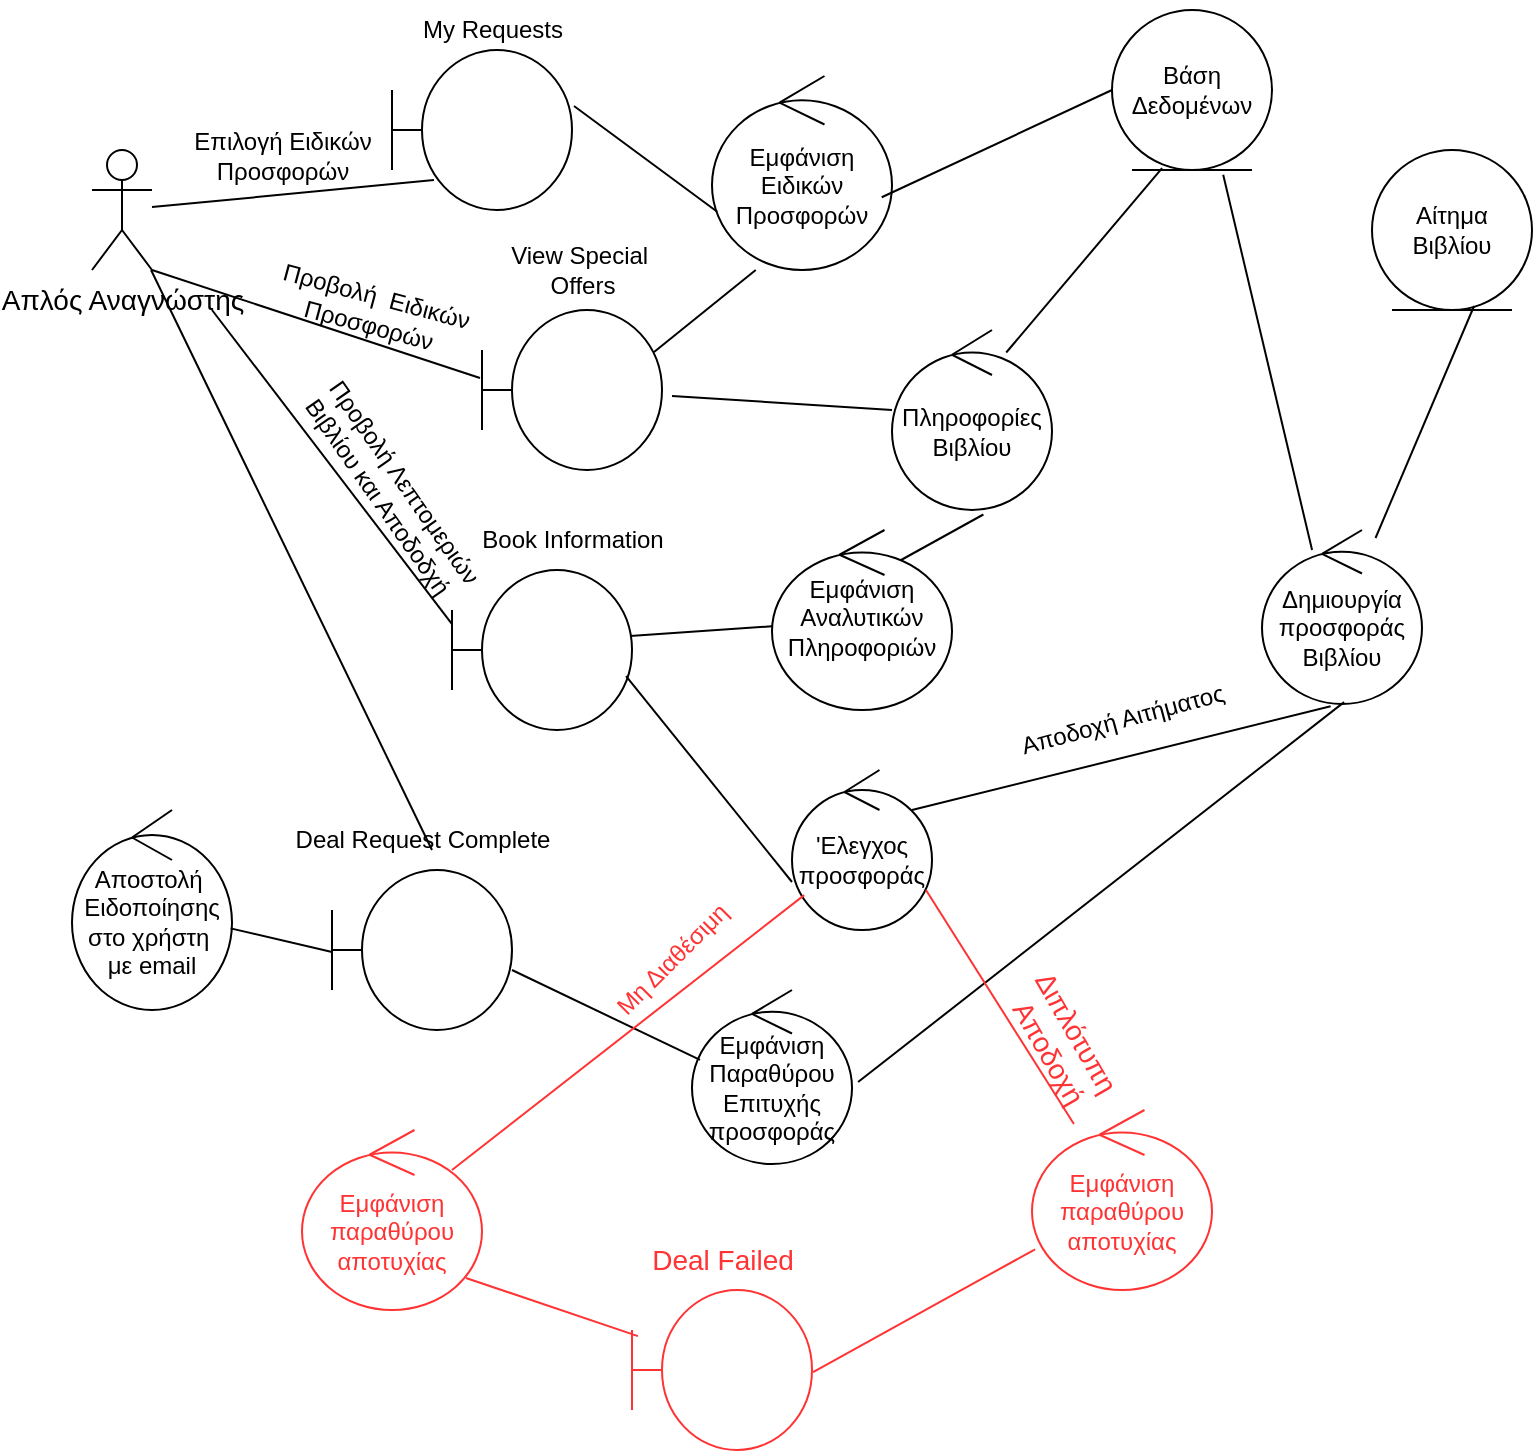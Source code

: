 <mxfile version="27.0.3">
  <diagram name="Σελίδα-1" id="E4Y5oDpLHOIiz2aEl1_i">
    <mxGraphModel dx="1665" dy="897" grid="1" gridSize="10" guides="1" tooltips="1" connect="1" arrows="1" fold="1" page="1" pageScale="1" pageWidth="1169" pageHeight="1654" math="0" shadow="0">
      <root>
        <mxCell id="0" />
        <mxCell id="1" parent="0" />
        <mxCell id="O1QWVQg_iybxzsVrqvjj-1" value="&lt;font style=&quot;font-size: 14px;&quot;&gt;Απλός Αναγνώστης&lt;/font&gt;" style="shape=umlActor;verticalLabelPosition=bottom;verticalAlign=top;html=1;outlineConnect=0;" parent="1" vertex="1">
          <mxGeometry x="60" y="110" width="30" height="60" as="geometry" />
        </mxCell>
        <mxCell id="Z_NDyVNY8VuIGpRHS7Xl-1" value="Εμφάνιση Ειδικών Προσφορών" style="ellipse;shape=umlControl;whiteSpace=wrap;html=1;" parent="1" vertex="1">
          <mxGeometry x="370" y="73" width="90" height="97" as="geometry" />
        </mxCell>
        <mxCell id="Z_NDyVNY8VuIGpRHS7Xl-2" value="Βάση Δεδομένων" style="ellipse;shape=umlEntity;whiteSpace=wrap;html=1;" parent="1" vertex="1">
          <mxGeometry x="570" y="40" width="80" height="80" as="geometry" />
        </mxCell>
        <mxCell id="Z_NDyVNY8VuIGpRHS7Xl-3" value="" style="shape=umlBoundary;whiteSpace=wrap;html=1;" parent="1" vertex="1">
          <mxGeometry x="210" y="60" width="90" height="80" as="geometry" />
        </mxCell>
        <mxCell id="Z_NDyVNY8VuIGpRHS7Xl-4" value="My Requests" style="text;html=1;align=center;verticalAlign=middle;resizable=0;points=[];autosize=1;strokeColor=none;fillColor=none;" parent="1" vertex="1">
          <mxGeometry x="215" y="35" width="90" height="30" as="geometry" />
        </mxCell>
        <mxCell id="Z_NDyVNY8VuIGpRHS7Xl-10" value="" style="endArrow=none;html=1;rounded=0;entryX=0.233;entryY=0.813;entryDx=0;entryDy=0;entryPerimeter=0;" parent="1" source="O1QWVQg_iybxzsVrqvjj-1" target="Z_NDyVNY8VuIGpRHS7Xl-3" edge="1">
          <mxGeometry relative="1" as="geometry">
            <mxPoint x="340" y="130" as="sourcePoint" />
            <mxPoint x="500" y="130" as="targetPoint" />
          </mxGeometry>
        </mxCell>
        <mxCell id="Z_NDyVNY8VuIGpRHS7Xl-11" value="Επιλογή Ειδικών&lt;div&gt;Προσφορών&lt;/div&gt;" style="text;html=1;align=center;verticalAlign=middle;resizable=0;points=[];autosize=1;strokeColor=none;fillColor=none;" parent="1" vertex="1">
          <mxGeometry x="100" y="93" width="110" height="40" as="geometry" />
        </mxCell>
        <mxCell id="Z_NDyVNY8VuIGpRHS7Xl-12" value="" style="endArrow=none;html=1;rounded=0;entryX=0.029;entryY=0.7;entryDx=0;entryDy=0;entryPerimeter=0;exitX=1.011;exitY=0.35;exitDx=0;exitDy=0;exitPerimeter=0;" parent="1" source="Z_NDyVNY8VuIGpRHS7Xl-3" target="Z_NDyVNY8VuIGpRHS7Xl-1" edge="1">
          <mxGeometry relative="1" as="geometry">
            <mxPoint x="280" y="91" as="sourcePoint" />
            <mxPoint x="381" y="69" as="targetPoint" />
          </mxGeometry>
        </mxCell>
        <mxCell id="Z_NDyVNY8VuIGpRHS7Xl-13" value="" style="endArrow=none;html=1;rounded=0;entryX=0;entryY=0.5;entryDx=0;entryDy=0;exitX=0.943;exitY=0.625;exitDx=0;exitDy=0;exitPerimeter=0;" parent="1" source="Z_NDyVNY8VuIGpRHS7Xl-1" target="Z_NDyVNY8VuIGpRHS7Xl-2" edge="1">
          <mxGeometry relative="1" as="geometry">
            <mxPoint x="311" y="98" as="sourcePoint" />
            <mxPoint x="382" y="119" as="targetPoint" />
          </mxGeometry>
        </mxCell>
        <mxCell id="Z_NDyVNY8VuIGpRHS7Xl-14" value="" style="endArrow=none;html=1;rounded=0;exitX=1;exitY=1;exitDx=0;exitDy=0;exitPerimeter=0;entryX=1.008;entryY=0.972;entryDx=0;entryDy=0;entryPerimeter=0;" parent="1" source="O1QWVQg_iybxzsVrqvjj-1" target="Z_NDyVNY8VuIGpRHS7Xl-15" edge="1">
          <mxGeometry relative="1" as="geometry">
            <mxPoint x="120" y="186.5" as="sourcePoint" />
            <mxPoint x="270" y="220" as="targetPoint" />
          </mxGeometry>
        </mxCell>
        <mxCell id="Z_NDyVNY8VuIGpRHS7Xl-15" value="Προβολή&amp;nbsp; Ειδικών&lt;div&gt;Προσφορών&lt;/div&gt;" style="text;html=1;align=center;verticalAlign=middle;resizable=0;points=[];autosize=1;strokeColor=none;fillColor=none;rotation=15;" parent="1" vertex="1">
          <mxGeometry x="140" y="170" width="120" height="40" as="geometry" />
        </mxCell>
        <mxCell id="Z_NDyVNY8VuIGpRHS7Xl-16" value="" style="shape=umlBoundary;whiteSpace=wrap;html=1;" parent="1" vertex="1">
          <mxGeometry x="255" y="190" width="90" height="80" as="geometry" />
        </mxCell>
        <mxCell id="Z_NDyVNY8VuIGpRHS7Xl-18" value="View Special&amp;nbsp;&lt;div&gt;Offers&lt;/div&gt;" style="text;html=1;align=center;verticalAlign=middle;resizable=0;points=[];autosize=1;strokeColor=none;fillColor=none;" parent="1" vertex="1">
          <mxGeometry x="255" y="150" width="100" height="40" as="geometry" />
        </mxCell>
        <mxCell id="Z_NDyVNY8VuIGpRHS7Xl-19" value="" style="endArrow=none;html=1;rounded=0;entryX=0.956;entryY=0.263;entryDx=0;entryDy=0;entryPerimeter=0;exitX=0.243;exitY=1;exitDx=0;exitDy=0;exitPerimeter=0;" parent="1" source="Z_NDyVNY8VuIGpRHS7Xl-1" target="Z_NDyVNY8VuIGpRHS7Xl-16" edge="1">
          <mxGeometry relative="1" as="geometry">
            <mxPoint x="311" y="98" as="sourcePoint" />
            <mxPoint x="382" y="119" as="targetPoint" />
          </mxGeometry>
        </mxCell>
        <mxCell id="Z_NDyVNY8VuIGpRHS7Xl-22" value="" style="endArrow=none;html=1;rounded=0;" parent="1" edge="1">
          <mxGeometry relative="1" as="geometry">
            <mxPoint x="350" y="233" as="sourcePoint" />
            <mxPoint x="460" y="240" as="targetPoint" />
          </mxGeometry>
        </mxCell>
        <mxCell id="Z_NDyVNY8VuIGpRHS7Xl-23" value="Πληροφορίες&lt;div&gt;Βιβλίου&lt;/div&gt;" style="ellipse;shape=umlControl;whiteSpace=wrap;html=1;" parent="1" vertex="1">
          <mxGeometry x="460" y="200" width="80" height="90" as="geometry" />
        </mxCell>
        <mxCell id="Z_NDyVNY8VuIGpRHS7Xl-24" value="" style="endArrow=none;html=1;rounded=0;entryX=0.313;entryY=0.988;entryDx=0;entryDy=0;entryPerimeter=0;exitX=0.714;exitY=0.125;exitDx=0;exitDy=0;exitPerimeter=0;" parent="1" source="Z_NDyVNY8VuIGpRHS7Xl-23" target="Z_NDyVNY8VuIGpRHS7Xl-2" edge="1">
          <mxGeometry relative="1" as="geometry">
            <mxPoint x="520" y="210" as="sourcePoint" />
            <mxPoint x="644" y="170" as="targetPoint" />
          </mxGeometry>
        </mxCell>
        <mxCell id="Z_NDyVNY8VuIGpRHS7Xl-26" value="" style="shape=umlBoundary;whiteSpace=wrap;html=1;" parent="1" vertex="1">
          <mxGeometry x="240" y="320" width="90" height="80" as="geometry" />
        </mxCell>
        <mxCell id="Z_NDyVNY8VuIGpRHS7Xl-27" value="Book Information" style="text;html=1;align=center;verticalAlign=middle;resizable=0;points=[];autosize=1;strokeColor=none;fillColor=none;" parent="1" vertex="1">
          <mxGeometry x="245" y="290" width="110" height="30" as="geometry" />
        </mxCell>
        <mxCell id="Z_NDyVNY8VuIGpRHS7Xl-28" value="" style="endArrow=none;html=1;rounded=0;entryX=0;entryY=0.338;entryDx=0;entryDy=0;entryPerimeter=0;" parent="1" target="Z_NDyVNY8VuIGpRHS7Xl-26" edge="1">
          <mxGeometry relative="1" as="geometry">
            <mxPoint x="120" y="190" as="sourcePoint" />
            <mxPoint x="210" y="243.5" as="targetPoint" />
          </mxGeometry>
        </mxCell>
        <mxCell id="Z_NDyVNY8VuIGpRHS7Xl-29" value="Προβολή Λεπτομεριών&lt;div&gt;Βιβλίου και Αποδοδχή&amp;nbsp;&lt;/div&gt;" style="text;html=1;align=center;verticalAlign=middle;resizable=0;points=[];autosize=1;strokeColor=none;fillColor=none;rotation=55;" parent="1" vertex="1">
          <mxGeometry x="140" y="260" width="140" height="40" as="geometry" />
        </mxCell>
        <mxCell id="Z_NDyVNY8VuIGpRHS7Xl-30" value="" style="endArrow=none;html=1;rounded=0;exitX=0.571;exitY=1.025;exitDx=0;exitDy=0;exitPerimeter=0;entryX=0.657;entryY=0.2;entryDx=0;entryDy=0;entryPerimeter=0;" parent="1" source="Z_NDyVNY8VuIGpRHS7Xl-23" target="S04QTio0sJF8wM8Y_CvL-12" edge="1">
          <mxGeometry relative="1" as="geometry">
            <mxPoint x="540" y="260" as="sourcePoint" />
            <mxPoint x="495" y="330" as="targetPoint" />
          </mxGeometry>
        </mxCell>
        <mxCell id="Z_NDyVNY8VuIGpRHS7Xl-31" value="&lt;div&gt;&#39;Ελεγχος προσφοράς&lt;/div&gt;" style="ellipse;shape=umlControl;whiteSpace=wrap;html=1;" parent="1" vertex="1">
          <mxGeometry x="410" y="420" width="70" height="80" as="geometry" />
        </mxCell>
        <mxCell id="S04QTio0sJF8wM8Y_CvL-1" value="Αποδοχή Αιτήματος" style="text;html=1;align=center;verticalAlign=middle;resizable=0;points=[];autosize=1;strokeColor=none;fillColor=none;rotation=-15;" parent="1" vertex="1">
          <mxGeometry x="510" y="380" width="130" height="30" as="geometry" />
        </mxCell>
        <mxCell id="S04QTio0sJF8wM8Y_CvL-2" value="Δημιουργία&lt;div&gt;προσφοράς Βιβλίου&lt;/div&gt;" style="ellipse;shape=umlControl;whiteSpace=wrap;html=1;" parent="1" vertex="1">
          <mxGeometry x="645" y="300" width="80" height="87" as="geometry" />
        </mxCell>
        <mxCell id="S04QTio0sJF8wM8Y_CvL-3" value="" style="endArrow=none;html=1;rounded=0;exitX=0.429;exitY=1.013;exitDx=0;exitDy=0;exitPerimeter=0;entryX=0.857;entryY=0.25;entryDx=0;entryDy=0;entryPerimeter=0;" parent="1" source="S04QTio0sJF8wM8Y_CvL-2" target="Z_NDyVNY8VuIGpRHS7Xl-31" edge="1">
          <mxGeometry relative="1" as="geometry">
            <mxPoint x="640" y="210" as="sourcePoint" />
            <mxPoint x="753" y="272" as="targetPoint" />
          </mxGeometry>
        </mxCell>
        <mxCell id="S04QTio0sJF8wM8Y_CvL-4" value="Αίτημα&lt;div&gt;Βιβλίου&lt;/div&gt;" style="ellipse;shape=umlEntity;whiteSpace=wrap;html=1;" parent="1" vertex="1">
          <mxGeometry x="700" y="110" width="80" height="80" as="geometry" />
        </mxCell>
        <mxCell id="S04QTio0sJF8wM8Y_CvL-5" value="" style="endArrow=none;html=1;rounded=0;entryX=0.638;entryY=0.975;entryDx=0;entryDy=0;entryPerimeter=0;" parent="1" source="S04QTio0sJF8wM8Y_CvL-2" target="S04QTio0sJF8wM8Y_CvL-4" edge="1">
          <mxGeometry relative="1" as="geometry">
            <mxPoint x="615" y="275.5" as="sourcePoint" />
            <mxPoint x="700" y="184.5" as="targetPoint" />
          </mxGeometry>
        </mxCell>
        <mxCell id="S04QTio0sJF8wM8Y_CvL-10" value="" style="endArrow=none;html=1;rounded=0;exitX=0.513;exitY=0.989;exitDx=0;exitDy=0;exitPerimeter=0;entryX=1.038;entryY=0.529;entryDx=0;entryDy=0;entryPerimeter=0;" parent="1" source="S04QTio0sJF8wM8Y_CvL-2" target="S04QTio0sJF8wM8Y_CvL-15" edge="1">
          <mxGeometry relative="1" as="geometry">
            <mxPoint x="681.75" y="400" as="sourcePoint" />
            <mxPoint x="380" y="600" as="targetPoint" />
          </mxGeometry>
        </mxCell>
        <mxCell id="S04QTio0sJF8wM8Y_CvL-11" value="" style="endArrow=none;html=1;rounded=0;exitX=0.967;exitY=0.663;exitDx=0;exitDy=0;exitPerimeter=0;entryX=0;entryY=0.7;entryDx=0;entryDy=0;entryPerimeter=0;" parent="1" source="Z_NDyVNY8VuIGpRHS7Xl-26" target="Z_NDyVNY8VuIGpRHS7Xl-31" edge="1">
          <mxGeometry relative="1" as="geometry">
            <mxPoint x="339" y="363" as="sourcePoint" />
            <mxPoint x="475" y="271" as="targetPoint" />
          </mxGeometry>
        </mxCell>
        <mxCell id="S04QTio0sJF8wM8Y_CvL-12" value="Εμφάνιση&lt;div&gt;Αναλυτικών Πληροφοριών&lt;div&gt;&lt;br&gt;&lt;/div&gt;&lt;/div&gt;" style="ellipse;shape=umlControl;whiteSpace=wrap;html=1;" parent="1" vertex="1">
          <mxGeometry x="400" y="300" width="90" height="90" as="geometry" />
        </mxCell>
        <mxCell id="S04QTio0sJF8wM8Y_CvL-13" value="" style="endArrow=none;html=1;rounded=0;exitX=0.989;exitY=0.413;exitDx=0;exitDy=0;exitPerimeter=0;" parent="1" target="S04QTio0sJF8wM8Y_CvL-12" edge="1">
          <mxGeometry relative="1" as="geometry">
            <mxPoint x="329" y="353" as="sourcePoint" />
            <mxPoint x="465" y="261" as="targetPoint" />
          </mxGeometry>
        </mxCell>
        <mxCell id="S04QTio0sJF8wM8Y_CvL-15" value="Εμφάνιση Παραθύρου Επιτυχής προσφοράς" style="ellipse;shape=umlControl;whiteSpace=wrap;html=1;" parent="1" vertex="1">
          <mxGeometry x="360" y="530" width="80" height="87" as="geometry" />
        </mxCell>
        <mxCell id="S04QTio0sJF8wM8Y_CvL-16" value="" style="endArrow=none;html=1;rounded=0;entryX=0.05;entryY=0.402;entryDx=0;entryDy=0;entryPerimeter=0;exitX=1;exitY=0.625;exitDx=0;exitDy=0;exitPerimeter=0;" parent="1" source="S04QTio0sJF8wM8Y_CvL-17" target="S04QTio0sJF8wM8Y_CvL-15" edge="1">
          <mxGeometry relative="1" as="geometry">
            <mxPoint x="240" y="520" as="sourcePoint" />
            <mxPoint x="280" y="550" as="targetPoint" />
          </mxGeometry>
        </mxCell>
        <mxCell id="S04QTio0sJF8wM8Y_CvL-17" value="" style="shape=umlBoundary;whiteSpace=wrap;html=1;" parent="1" vertex="1">
          <mxGeometry x="180" y="470" width="90" height="80" as="geometry" />
        </mxCell>
        <mxCell id="S04QTio0sJF8wM8Y_CvL-18" value="&lt;span style=&quot;text-wrap-mode: nowrap;&quot;&gt;Αποστολή&amp;nbsp;&lt;/span&gt;&lt;div&gt;&lt;span style=&quot;text-wrap-mode: nowrap;&quot;&gt;Ειδοποίησης&lt;br&gt;&lt;/span&gt;&lt;div&gt;&lt;span style=&quot;text-wrap-mode: nowrap;&quot;&gt;στο χρήστη&amp;nbsp;&lt;/span&gt;&lt;/div&gt;&lt;div&gt;&lt;span style=&quot;text-wrap-mode: nowrap;&quot;&gt;με email&lt;/span&gt;&lt;/div&gt;&lt;/div&gt;" style="ellipse;shape=umlControl;whiteSpace=wrap;html=1;" parent="1" vertex="1">
          <mxGeometry x="50" y="440" width="80" height="100" as="geometry" />
        </mxCell>
        <mxCell id="S04QTio0sJF8wM8Y_CvL-19" value="" style="endArrow=none;html=1;rounded=0;" parent="1" source="O1QWVQg_iybxzsVrqvjj-1" edge="1">
          <mxGeometry relative="1" as="geometry">
            <mxPoint x="158.5" y="367" as="sourcePoint" />
            <mxPoint x="230" y="460" as="targetPoint" />
          </mxGeometry>
        </mxCell>
        <mxCell id="S04QTio0sJF8wM8Y_CvL-20" value="Deal Request Complete" style="text;html=1;align=center;verticalAlign=middle;resizable=0;points=[];autosize=1;strokeColor=none;fillColor=none;" parent="1" vertex="1">
          <mxGeometry x="150" y="440" width="150" height="30" as="geometry" />
        </mxCell>
        <mxCell id="S04QTio0sJF8wM8Y_CvL-21" value="" style="endArrow=none;html=1;rounded=0;entryX=0;entryY=0.513;entryDx=0;entryDy=0;entryPerimeter=0;" parent="1" source="S04QTio0sJF8wM8Y_CvL-18" target="S04QTio0sJF8wM8Y_CvL-17" edge="1">
          <mxGeometry relative="1" as="geometry">
            <mxPoint x="140" y="480" as="sourcePoint" />
            <mxPoint x="193" y="563" as="targetPoint" />
          </mxGeometry>
        </mxCell>
        <mxCell id="S04QTio0sJF8wM8Y_CvL-22" value="" style="endArrow=none;html=1;rounded=0;exitX=0.695;exitY=1.03;exitDx=0;exitDy=0;exitPerimeter=0;entryX=0.313;entryY=0.115;entryDx=0;entryDy=0;entryPerimeter=0;" parent="1" source="Z_NDyVNY8VuIGpRHS7Xl-2" target="S04QTio0sJF8wM8Y_CvL-2" edge="1">
          <mxGeometry relative="1" as="geometry">
            <mxPoint x="600" y="207" as="sourcePoint" />
            <mxPoint x="683" y="310" as="targetPoint" />
          </mxGeometry>
        </mxCell>
        <mxCell id="S04QTio0sJF8wM8Y_CvL-23" value="" style="endArrow=none;html=1;rounded=0;strokeColor=#FF3333;" parent="1" target="Z_NDyVNY8VuIGpRHS7Xl-31" edge="1">
          <mxGeometry relative="1" as="geometry">
            <mxPoint x="240" y="620" as="sourcePoint" />
            <mxPoint x="403" y="523" as="targetPoint" />
          </mxGeometry>
        </mxCell>
        <mxCell id="S04QTio0sJF8wM8Y_CvL-24" value="Μη Διαθέσιμη" style="text;html=1;align=center;verticalAlign=middle;resizable=0;points=[];autosize=1;strokeColor=none;fillColor=none;rotation=-45;fontColor=#FF3333;" parent="1" vertex="1">
          <mxGeometry x="300" y="500" width="100" height="30" as="geometry" />
        </mxCell>
        <mxCell id="S04QTio0sJF8wM8Y_CvL-25" value="" style="shape=umlBoundary;whiteSpace=wrap;html=1;strokeColor=#FF3333;" parent="1" vertex="1">
          <mxGeometry x="330" y="680" width="90" height="80" as="geometry" />
        </mxCell>
        <mxCell id="7LlLScnWQhLtCeGO0DfA-2" value="&lt;div&gt;&lt;div&gt;Εμφάνιση παραθύρου αποτυχίας&lt;/div&gt;&lt;/div&gt;" style="ellipse;shape=umlControl;whiteSpace=wrap;html=1;strokeColor=#FF3333;fontColor=#FF3333;" parent="1" vertex="1">
          <mxGeometry x="165" y="600" width="90" height="90" as="geometry" />
        </mxCell>
        <mxCell id="7LlLScnWQhLtCeGO0DfA-3" value="" style="endArrow=none;html=1;rounded=0;strokeColor=#FF3333;entryX=0.033;entryY=0.288;entryDx=0;entryDy=0;entryPerimeter=0;exitX=0.911;exitY=0.822;exitDx=0;exitDy=0;exitPerimeter=0;" parent="1" source="7LlLScnWQhLtCeGO0DfA-2" target="S04QTio0sJF8wM8Y_CvL-25" edge="1">
          <mxGeometry relative="1" as="geometry">
            <mxPoint x="250" y="630" as="sourcePoint" />
            <mxPoint x="426" y="493" as="targetPoint" />
          </mxGeometry>
        </mxCell>
        <mxCell id="7LlLScnWQhLtCeGO0DfA-4" value="Deal Failed" style="text;html=1;align=center;verticalAlign=middle;resizable=0;points=[];autosize=1;strokeColor=none;fillColor=none;fontSize=14;fontColor=#FF3333;" parent="1" vertex="1">
          <mxGeometry x="330" y="650" width="90" height="30" as="geometry" />
        </mxCell>
        <mxCell id="7LlLScnWQhLtCeGO0DfA-5" value="" style="endArrow=none;html=1;rounded=0;strokeColor=#FF3333;entryX=0.957;entryY=0.75;entryDx=0;entryDy=0;entryPerimeter=0;" parent="1" source="7LlLScnWQhLtCeGO0DfA-7" target="Z_NDyVNY8VuIGpRHS7Xl-31" edge="1">
          <mxGeometry relative="1" as="geometry">
            <mxPoint x="600" y="580" as="sourcePoint" />
            <mxPoint x="426" y="493" as="targetPoint" />
          </mxGeometry>
        </mxCell>
        <mxCell id="7LlLScnWQhLtCeGO0DfA-6" value="Διπλότυπη&lt;div&gt;&amp;nbsp;Αποδοχή&lt;/div&gt;" style="text;html=1;align=center;verticalAlign=middle;resizable=0;points=[];autosize=1;strokeColor=none;fillColor=none;fontColor=#FF3333;fontSize=14;rotation=60;" parent="1" vertex="1">
          <mxGeometry x="500" y="530" width="90" height="50" as="geometry" />
        </mxCell>
        <mxCell id="7LlLScnWQhLtCeGO0DfA-7" value="&lt;div&gt;&lt;div&gt;Εμφάνιση παραθύρου αποτυχίας&lt;/div&gt;&lt;/div&gt;" style="ellipse;shape=umlControl;whiteSpace=wrap;html=1;strokeColor=#FF3333;fontColor=#FF3333;" parent="1" vertex="1">
          <mxGeometry x="530" y="590" width="90" height="90" as="geometry" />
        </mxCell>
        <mxCell id="7LlLScnWQhLtCeGO0DfA-8" value="" style="endArrow=none;html=1;rounded=0;strokeColor=#FF3333;entryX=1.006;entryY=0.513;entryDx=0;entryDy=0;entryPerimeter=0;exitX=0.017;exitY=0.774;exitDx=0;exitDy=0;exitPerimeter=0;" parent="1" source="7LlLScnWQhLtCeGO0DfA-7" target="S04QTio0sJF8wM8Y_CvL-25" edge="1">
          <mxGeometry relative="1" as="geometry">
            <mxPoint x="561" y="607" as="sourcePoint" />
            <mxPoint x="487" y="490" as="targetPoint" />
          </mxGeometry>
        </mxCell>
      </root>
    </mxGraphModel>
  </diagram>
</mxfile>
